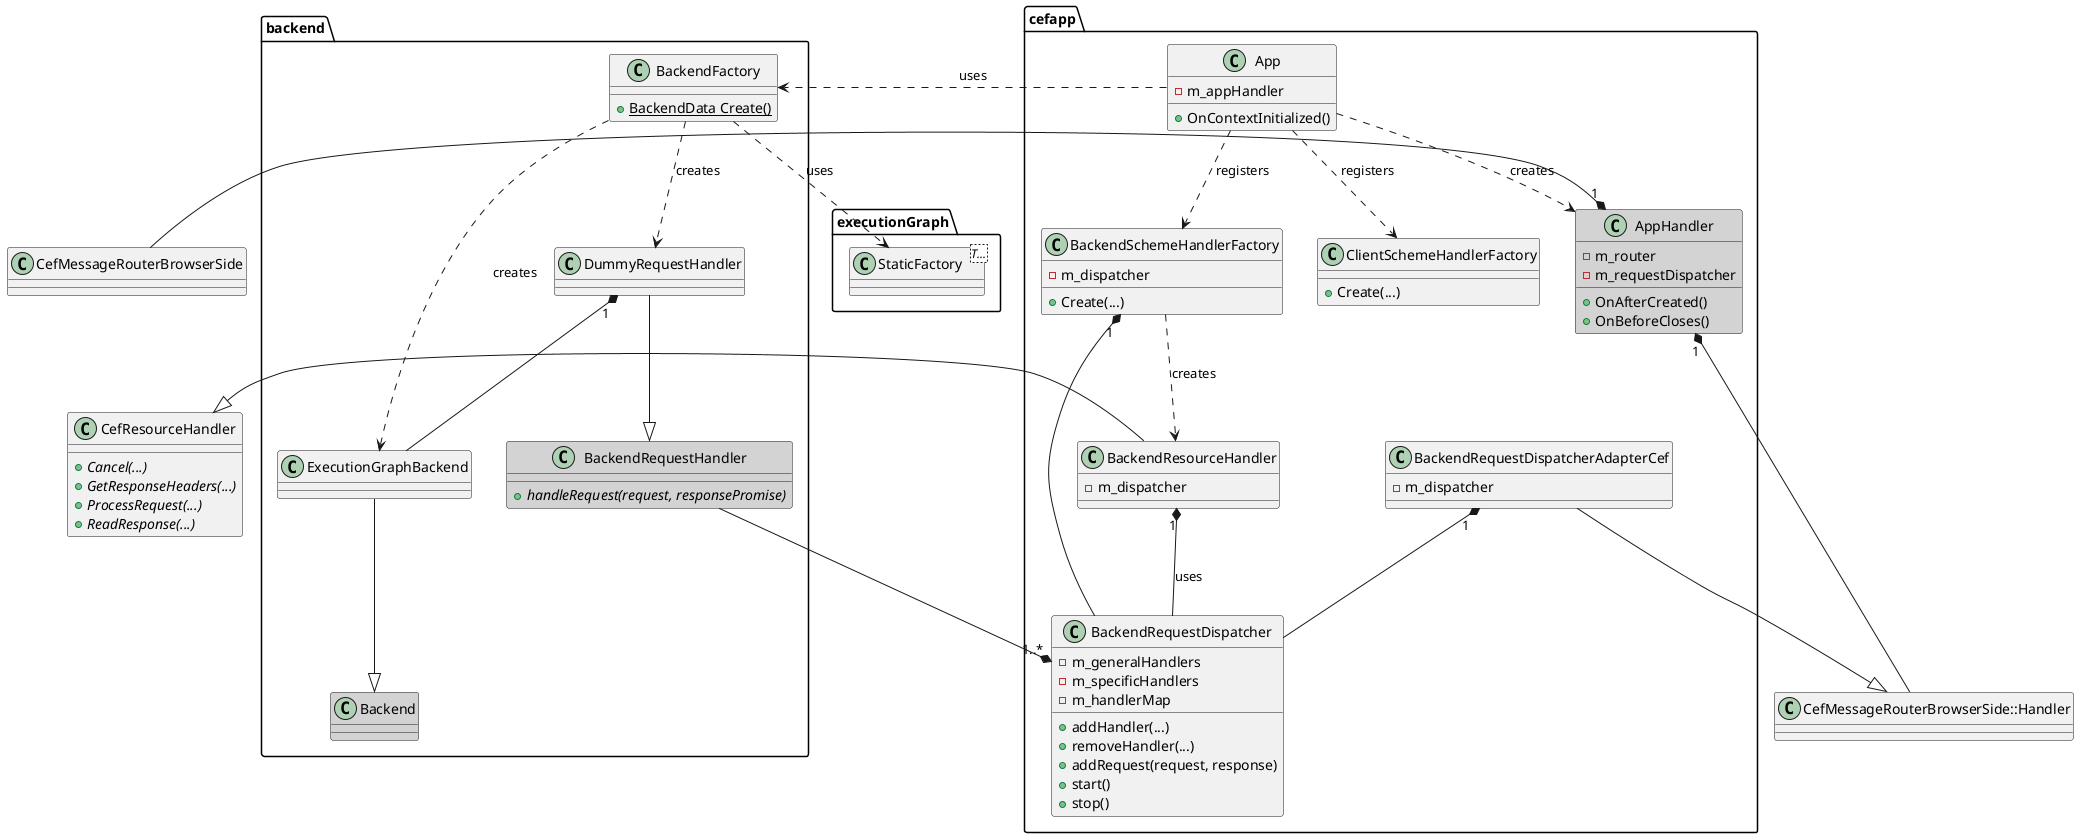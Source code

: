 
@startuml
set namespaceSeparator ::
skinparam shadowing false

class CefMessageRouterBrowserSide
class Handler as "CefMessageRouterBrowserSide::Handler"

class CefResourceHandler {
    + Cancel(...) {abstract} 
    + GetResponseHeaders(...) {abstract} 
    + ProcessRequest(...) {abstract} 
    + ReadResponse(...) {abstract}
}

namespace cefapp{
    class App{
        + OnContextInitialized()
        - m_appHandler
    }
    class AppHandler #D3D3D3{
        + OnAfterCreated()
        + OnBeforeCloses()
        - m_router
        - m_requestDispatcher
    }

    class BackendRequestDispatcher {
        + addHandler(...)
        + removeHandler(...)
        + addRequest(request, response)
        + start()
        + stop()
        - m_generalHandlers
        - m_specificHandlers
        - m_handlerMap
    }
    class BackendRequestDispatcherAdapterCef {
        - m_dispatcher
    }

    class ClientSchemeHandlerFactory {
        + Create(...)
    }
    class BackendSchemeHandlerFactory {
        + Create(...)
        - m_dispatcher
    }
    class BackendResourceHandler {
        - m_dispatcher
    }
}

cefapp::App ..> cefapp::AppHandler : creates
cefapp::App ..> cefapp::ClientSchemeHandlerFactory : registers
cefapp::App ..> cefapp::BackendSchemeHandlerFactory : registers
cefapp::App .right.> backend::BackendFactory : uses

cefapp::BackendSchemeHandlerFactory ..> cefapp::BackendResourceHandler : creates
cefapp::BackendResourceHandler "1" *-- cefapp::BackendRequestDispatcher : uses

cefapp::BackendRequestDispatcherAdapterCef "1" *-- cefapp::BackendRequestDispatcher
cefapp::BackendRequestDispatcherAdapterCef -down-|> Handler
cefapp::BackendSchemeHandlerFactory "1" *-- cefapp::BackendRequestDispatcher
cefapp::BackendRequestDispatcher "1..*" *-up- backend::BackendRequestHandler

cefapp::AppHandler "1" *-left- Handler
cefapp::AppHandler "1" *-left- CefMessageRouterBrowserSide
cefapp::BackendResourceHandler -left-|> CefResourceHandler

namespace backend {
    class Backend #D3D3D3
    class BackendRequestHandler #D3D3D3 {
        + handleRequest(request, responsePromise) {abstract} 
    }

    class BackendFactory {
        + BackendData Create() {static}
    }

    class DummyRequestHandler
}

namespace executionGraph {
    class StaticFactory<T...>
}

backend::ExecutionGraphBackend --|> backend::Backend
backend::DummyRequestHandler --|> backend::BackendRequestHandler

backend::BackendFactory ..> backend::ExecutionGraphBackend : creates
backend::BackendFactory ..> backend::DummyRequestHandler : creates

backend::DummyRequestHandler "1" *-- backend::ExecutionGraphBackend

backend::BackendFactory ..> executionGraph::StaticFactory : uses
@enduml